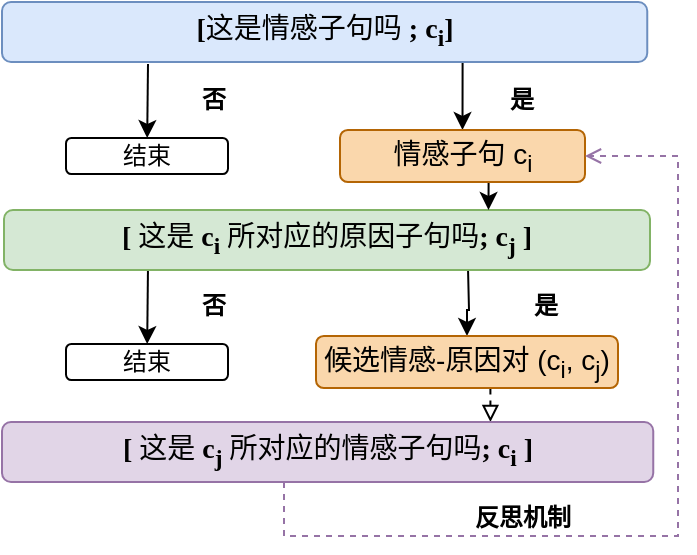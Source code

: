 <mxfile version="15.4.1" type="github">
  <diagram id="PKd7tvd5U7KR2GySNECp" name="Page-1">
    <mxGraphModel dx="898" dy="490" grid="0" gridSize="10" guides="1" tooltips="1" connect="1" arrows="1" fold="1" page="1" pageScale="1" pageWidth="360" pageHeight="320" math="0" shadow="0">
      <root>
        <mxCell id="0" />
        <mxCell id="1" parent="0" />
        <mxCell id="1ls5iuWgq6ZgI9DzvMhG-2" style="edgeStyle=orthogonalEdgeStyle;rounded=0;orthogonalLoop=1;jettySize=auto;html=1;exitX=0.75;exitY=1;exitDx=0;exitDy=0;entryX=0.5;entryY=0;entryDx=0;entryDy=0;" parent="1" source="1ls5iuWgq6ZgI9DzvMhG-3" target="1ls5iuWgq6ZgI9DzvMhG-9" edge="1">
          <mxGeometry relative="1" as="geometry" />
        </mxCell>
        <mxCell id="tX52dkQO3ippgbHAPB28-2" style="rounded=0;orthogonalLoop=1;jettySize=auto;html=1;" edge="1" parent="1" target="1ls5iuWgq6ZgI9DzvMhG-4">
          <mxGeometry relative="1" as="geometry">
            <mxPoint x="84" y="42" as="sourcePoint" />
          </mxGeometry>
        </mxCell>
        <mxCell id="1ls5iuWgq6ZgI9DzvMhG-3" value="&lt;font style=&quot;font-size: 14px&quot;&gt;&lt;font face=&quot;Verdana&quot;&gt;&lt;b&gt;[&lt;/b&gt;这是情感子句吗&lt;/font&gt;&lt;span style=&quot;font-family: &amp;#34;verdana&amp;#34;&quot;&gt;&amp;nbsp;&lt;/span&gt;&lt;b style=&quot;font-family: &amp;#34;verdana&amp;#34;&quot;&gt;;&lt;/b&gt;&lt;span style=&quot;font-family: &amp;#34;verdana&amp;#34;&quot;&gt;&amp;nbsp;&lt;b&gt;c&lt;sub&gt;i&lt;/sub&gt;]&lt;/b&gt;&lt;/span&gt;&lt;/font&gt;" style="rounded=1;whiteSpace=wrap;html=1;fillColor=#dae8fc;strokeColor=#6c8ebf;" parent="1" vertex="1">
          <mxGeometry x="11" y="11" width="322.63" height="30" as="geometry" />
        </mxCell>
        <mxCell id="1ls5iuWgq6ZgI9DzvMhG-4" value="结束" style="rounded=1;whiteSpace=wrap;html=1;" parent="1" vertex="1">
          <mxGeometry x="43" y="79" width="81" height="18" as="geometry" />
        </mxCell>
        <mxCell id="1ls5iuWgq6ZgI9DzvMhG-6" style="edgeStyle=orthogonalEdgeStyle;rounded=0;orthogonalLoop=1;jettySize=auto;html=1;" parent="1" target="1ls5iuWgq6ZgI9DzvMhG-12" edge="1">
          <mxGeometry relative="1" as="geometry">
            <mxPoint x="244" y="144" as="sourcePoint" />
          </mxGeometry>
        </mxCell>
        <mxCell id="tX52dkQO3ippgbHAPB28-3" style="rounded=0;orthogonalLoop=1;jettySize=auto;html=1;" edge="1" parent="1" target="1ls5iuWgq6ZgI9DzvMhG-10">
          <mxGeometry relative="1" as="geometry">
            <mxPoint x="84" y="143" as="sourcePoint" />
          </mxGeometry>
        </mxCell>
        <mxCell id="1ls5iuWgq6ZgI9DzvMhG-7" value="&lt;font style=&quot;font-size: 14px&quot; face=&quot;Verdana&quot;&gt;&lt;b&gt;[&lt;/b&gt;&amp;nbsp;这是&amp;nbsp;&lt;b&gt;c&lt;sub&gt;i&lt;/sub&gt;&lt;/b&gt;&amp;nbsp;所对应的原因子句吗&lt;b&gt;;&lt;/b&gt; &lt;b&gt;c&lt;sub&gt;j&lt;/sub&gt;&amp;nbsp;]&lt;/b&gt;&lt;/font&gt;" style="rounded=1;whiteSpace=wrap;html=1;fillColor=#d5e8d4;strokeColor=#82b366;" parent="1" vertex="1">
          <mxGeometry x="12" y="115" width="323" height="30" as="geometry" />
        </mxCell>
        <mxCell id="1ls5iuWgq6ZgI9DzvMhG-8" style="edgeStyle=orthogonalEdgeStyle;rounded=0;orthogonalLoop=1;jettySize=auto;html=1;exitX=0.5;exitY=1;exitDx=0;exitDy=0;entryX=0.75;entryY=0;entryDx=0;entryDy=0;" parent="1" source="1ls5iuWgq6ZgI9DzvMhG-9" target="1ls5iuWgq6ZgI9DzvMhG-7" edge="1">
          <mxGeometry relative="1" as="geometry" />
        </mxCell>
        <mxCell id="1ls5iuWgq6ZgI9DzvMhG-9" value="&lt;font style=&quot;font-size: 14px&quot;&gt;情感子句 c&lt;sub&gt;i&lt;/sub&gt;&lt;/font&gt;" style="rounded=1;whiteSpace=wrap;html=1;fillColor=#fad7ac;strokeColor=#b46504;" parent="1" vertex="1">
          <mxGeometry x="180" y="75" width="122.5" height="26" as="geometry" />
        </mxCell>
        <mxCell id="1ls5iuWgq6ZgI9DzvMhG-10" value="结束" style="rounded=1;whiteSpace=wrap;html=1;" parent="1" vertex="1">
          <mxGeometry x="43" y="182" width="81" height="18" as="geometry" />
        </mxCell>
        <mxCell id="1ls5iuWgq6ZgI9DzvMhG-11" style="edgeStyle=orthogonalEdgeStyle;rounded=0;orthogonalLoop=1;jettySize=auto;html=1;exitX=0.5;exitY=1;exitDx=0;exitDy=0;entryX=0.75;entryY=0;entryDx=0;entryDy=0;dashed=1;endArrow=block;endFill=0;" parent="1" source="1ls5iuWgq6ZgI9DzvMhG-12" target="1ls5iuWgq6ZgI9DzvMhG-14" edge="1">
          <mxGeometry relative="1" as="geometry" />
        </mxCell>
        <mxCell id="1ls5iuWgq6ZgI9DzvMhG-12" value="&lt;font style=&quot;font-size: 14px&quot;&gt;候选情感-原因对 (c&lt;sub&gt;i&lt;/sub&gt;, c&lt;sub&gt;j&lt;/sub&gt;)&lt;/font&gt;" style="rounded=1;whiteSpace=wrap;html=1;fillColor=#fad7ac;strokeColor=#b46504;" parent="1" vertex="1">
          <mxGeometry x="168" y="178" width="151" height="26" as="geometry" />
        </mxCell>
        <mxCell id="1ls5iuWgq6ZgI9DzvMhG-13" style="edgeStyle=orthogonalEdgeStyle;rounded=0;orthogonalLoop=1;jettySize=auto;html=1;entryX=1;entryY=0.5;entryDx=0;entryDy=0;dashed=1;endArrow=open;endFill=0;fillColor=#e1d5e7;strokeColor=#9673a6;" parent="1" source="1ls5iuWgq6ZgI9DzvMhG-14" target="1ls5iuWgq6ZgI9DzvMhG-9" edge="1">
          <mxGeometry relative="1" as="geometry">
            <Array as="points">
              <mxPoint x="152" y="278" />
              <mxPoint x="349" y="278" />
              <mxPoint x="349" y="88" />
            </Array>
          </mxGeometry>
        </mxCell>
        <mxCell id="1ls5iuWgq6ZgI9DzvMhG-14" value="&lt;font style=&quot;font-size: 14px&quot; face=&quot;Verdana&quot;&gt;&lt;b&gt;[&lt;/b&gt;&amp;nbsp;这是&amp;nbsp;&lt;b&gt;c&lt;sub&gt;j&lt;/sub&gt;&lt;/b&gt;&amp;nbsp;所对应的情感子句吗&lt;b&gt;;&lt;/b&gt; &lt;b&gt;c&lt;sub&gt;i&lt;/sub&gt;&amp;nbsp;]&lt;/b&gt;&lt;/font&gt;" style="rounded=1;whiteSpace=wrap;html=1;fillColor=#e1d5e7;strokeColor=#9673a6;" parent="1" vertex="1">
          <mxGeometry x="11" y="221" width="325.63" height="30" as="geometry" />
        </mxCell>
        <mxCell id="1ls5iuWgq6ZgI9DzvMhG-18" value="&lt;b&gt;否&lt;/b&gt;" style="text;html=1;strokeColor=none;fillColor=none;align=center;verticalAlign=middle;whiteSpace=wrap;rounded=0;" parent="1" vertex="1">
          <mxGeometry x="97" y="153" width="40" height="20" as="geometry" />
        </mxCell>
        <mxCell id="1ls5iuWgq6ZgI9DzvMhG-19" value="&lt;b&gt;是&lt;/b&gt;" style="text;html=1;strokeColor=none;fillColor=none;align=center;verticalAlign=middle;whiteSpace=wrap;rounded=0;" parent="1" vertex="1">
          <mxGeometry x="262.5" y="153" width="40" height="20" as="geometry" />
        </mxCell>
        <mxCell id="1ls5iuWgq6ZgI9DzvMhG-20" value="&lt;b&gt;反思机制&lt;/b&gt;" style="text;html=1;strokeColor=none;fillColor=none;align=center;verticalAlign=middle;whiteSpace=wrap;rounded=0;" parent="1" vertex="1">
          <mxGeometry x="243.63" y="259" width="54.75" height="20" as="geometry" />
        </mxCell>
        <mxCell id="1ls5iuWgq6ZgI9DzvMhG-21" value="&lt;b&gt;否&lt;/b&gt;" style="text;html=1;strokeColor=none;fillColor=none;align=center;verticalAlign=middle;whiteSpace=wrap;rounded=0;" parent="1" vertex="1">
          <mxGeometry x="97" y="50" width="40" height="20" as="geometry" />
        </mxCell>
        <mxCell id="1ls5iuWgq6ZgI9DzvMhG-22" value="&lt;b&gt;是&lt;/b&gt;" style="text;html=1;strokeColor=none;fillColor=none;align=center;verticalAlign=middle;whiteSpace=wrap;rounded=0;" parent="1" vertex="1">
          <mxGeometry x="251" y="50" width="40" height="20" as="geometry" />
        </mxCell>
      </root>
    </mxGraphModel>
  </diagram>
</mxfile>
